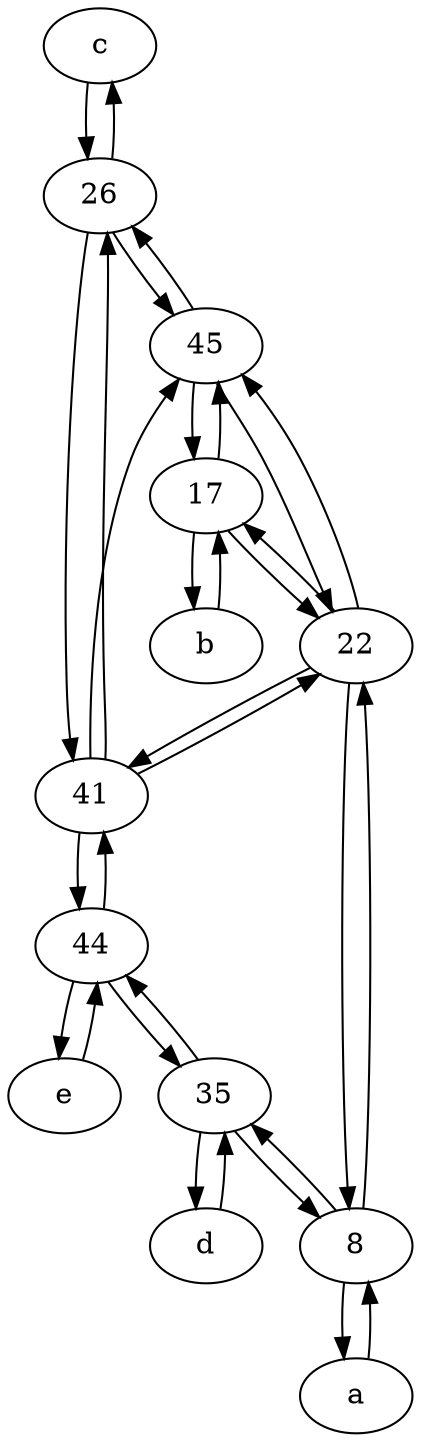 digraph  {
	c [pos="20,10!"];
	41;
	b [pos="50,20!"];
	17;
	8;
	e [pos="30,50!"];
	a [pos="40,10!"];
	d [pos="20,30!"];
	44;
	22;
	35;
	26;
	45;
	35 -> d;
	26 -> c;
	44 -> 41;
	41 -> 22;
	b -> 17;
	a -> 8;
	17 -> 45;
	d -> 35;
	8 -> 35;
	17 -> b;
	26 -> 41;
	41 -> 44;
	41 -> 26;
	41 -> 45;
	22 -> 45;
	26 -> 45;
	22 -> 17;
	35 -> 44;
	8 -> 22;
	44 -> e;
	45 -> 22;
	45 -> 17;
	22 -> 8;
	8 -> a;
	e -> 44;
	22 -> 41;
	44 -> 35;
	35 -> 8;
	c -> 26;
	45 -> 26;
	17 -> 22;

	}